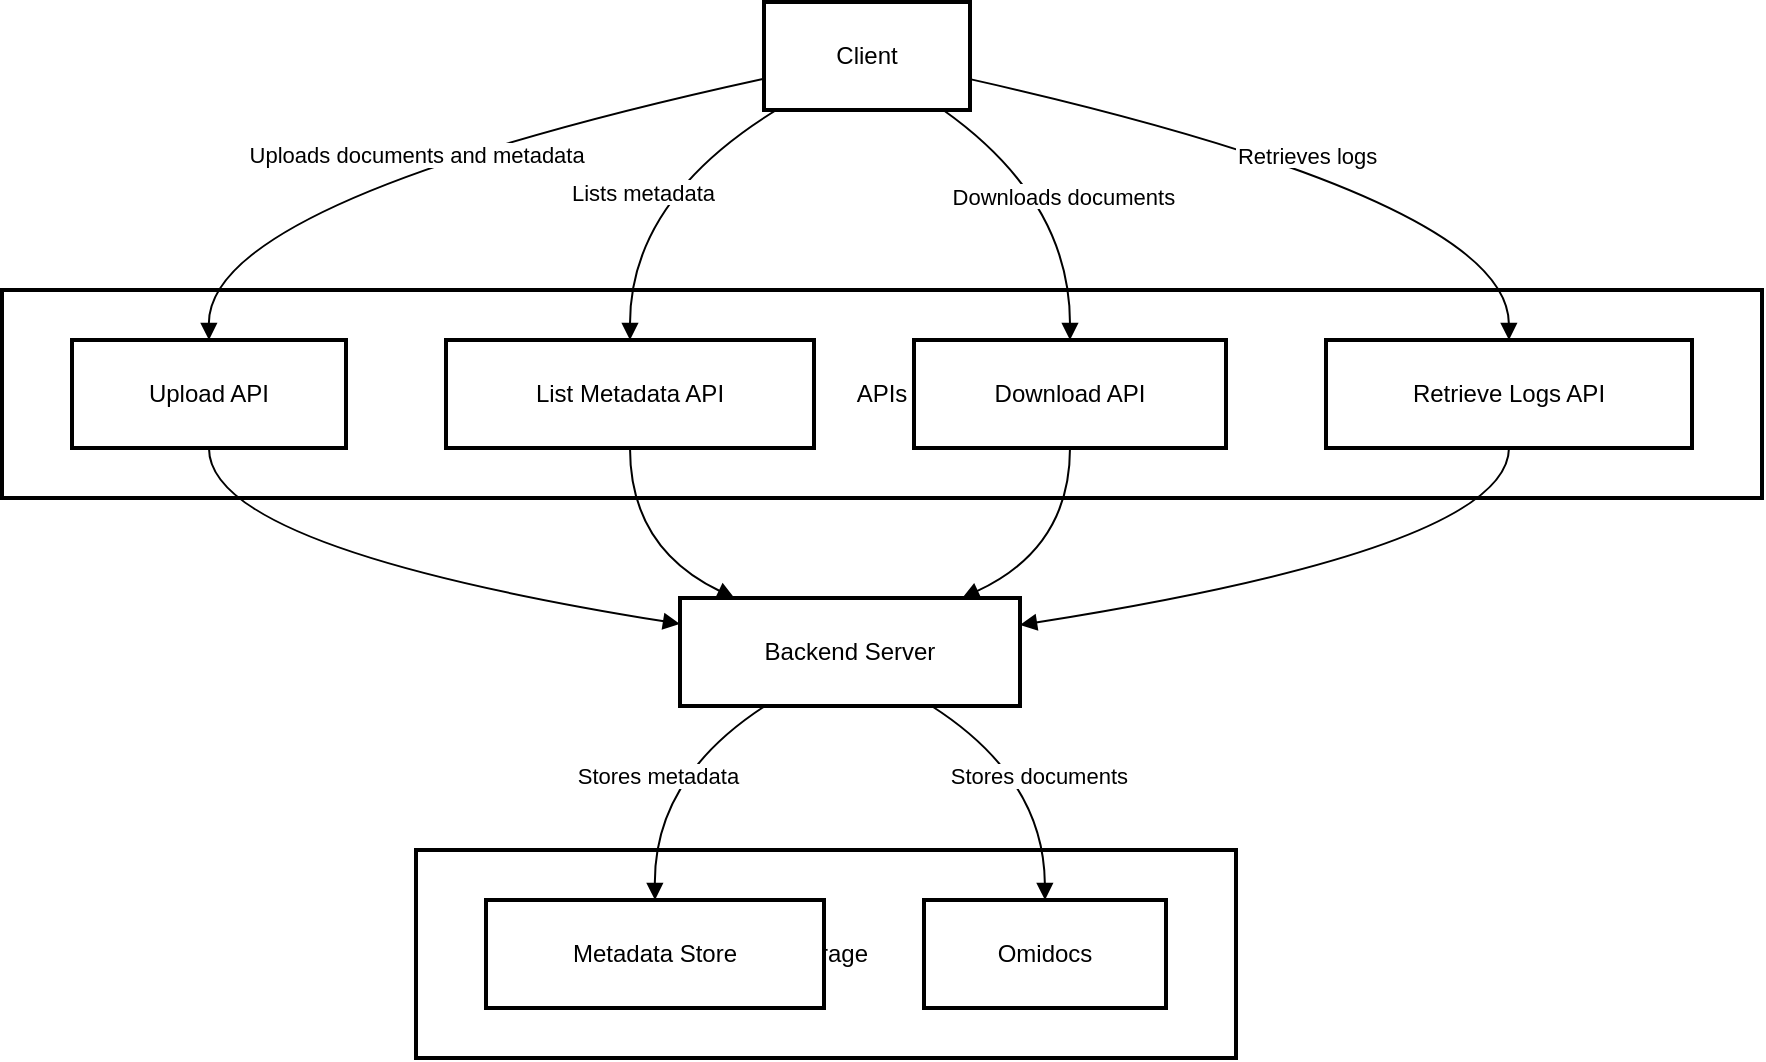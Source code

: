 <mxfile version="27.0.6">
  <diagram name="Page-1" id="NVpO1WrUbqTLspCH8p7m">
    <mxGraphModel>
      <root>
        <mxCell id="0" />
        <mxCell id="1" parent="0" />
        <mxCell id="2" value="Storage" style="whiteSpace=wrap;strokeWidth=2;" vertex="1" parent="1">
          <mxGeometry x="215" y="432" width="410" height="104" as="geometry" />
        </mxCell>
        <mxCell id="3" value="APIs" style="whiteSpace=wrap;strokeWidth=2;" vertex="1" parent="1">
          <mxGeometry x="8" y="152" width="880" height="104" as="geometry" />
        </mxCell>
        <mxCell id="4" value="Client" style="whiteSpace=wrap;strokeWidth=2;" vertex="1" parent="1">
          <mxGeometry x="389" y="8" width="103" height="54" as="geometry" />
        </mxCell>
        <mxCell id="5" value="Upload API" style="whiteSpace=wrap;strokeWidth=2;" vertex="1" parent="1">
          <mxGeometry x="43" y="177" width="137" height="54" as="geometry" />
        </mxCell>
        <mxCell id="6" value="List Metadata API" style="whiteSpace=wrap;strokeWidth=2;" vertex="1" parent="1">
          <mxGeometry x="230" y="177" width="184" height="54" as="geometry" />
        </mxCell>
        <mxCell id="7" value="Download API" style="whiteSpace=wrap;strokeWidth=2;" vertex="1" parent="1">
          <mxGeometry x="464" y="177" width="156" height="54" as="geometry" />
        </mxCell>
        <mxCell id="8" value="Retrieve Logs API" style="whiteSpace=wrap;strokeWidth=2;" vertex="1" parent="1">
          <mxGeometry x="670" y="177" width="183" height="54" as="geometry" />
        </mxCell>
        <mxCell id="9" value="Backend Server" style="whiteSpace=wrap;strokeWidth=2;" vertex="1" parent="1">
          <mxGeometry x="347" y="306" width="170" height="54" as="geometry" />
        </mxCell>
        <mxCell id="10" value="Metadata Store" style="whiteSpace=wrap;strokeWidth=2;" vertex="1" parent="1">
          <mxGeometry x="250" y="457" width="169" height="54" as="geometry" />
        </mxCell>
        <mxCell id="11" value="Omidocs" style="whiteSpace=wrap;strokeWidth=2;" vertex="1" parent="1">
          <mxGeometry x="469" y="457" width="121" height="54" as="geometry" />
        </mxCell>
        <mxCell id="12" value="Uploads documents and metadata" style="curved=1;startArrow=none;endArrow=block;exitX=0;exitY=0.71;entryX=0.5;entryY=0;" edge="1" parent="1" source="4" target="5">
          <mxGeometry relative="1" as="geometry">
            <Array as="points">
              <mxPoint x="111" y="107" />
            </Array>
          </mxGeometry>
        </mxCell>
        <mxCell id="13" value="Lists metadata" style="curved=1;startArrow=none;endArrow=block;exitX=0.06;exitY=1;entryX=0.5;entryY=0;" edge="1" parent="1" source="4" target="6">
          <mxGeometry relative="1" as="geometry">
            <Array as="points">
              <mxPoint x="322" y="107" />
            </Array>
          </mxGeometry>
        </mxCell>
        <mxCell id="14" value="Downloads documents" style="curved=1;startArrow=none;endArrow=block;exitX=0.87;exitY=1;entryX=0.5;entryY=0;" edge="1" parent="1" source="4" target="7">
          <mxGeometry relative="1" as="geometry">
            <Array as="points">
              <mxPoint x="542" y="107" />
            </Array>
          </mxGeometry>
        </mxCell>
        <mxCell id="15" value="Retrieves logs" style="curved=1;startArrow=none;endArrow=block;exitX=0.99;exitY=0.71;entryX=0.5;entryY=0;" edge="1" parent="1" source="4" target="8">
          <mxGeometry relative="1" as="geometry">
            <Array as="points">
              <mxPoint x="761" y="107" />
            </Array>
          </mxGeometry>
        </mxCell>
        <mxCell id="16" value="" style="curved=1;startArrow=none;endArrow=block;exitX=0.5;exitY=1;entryX=0;entryY=0.24;" edge="1" parent="1" source="5" target="9">
          <mxGeometry relative="1" as="geometry">
            <Array as="points">
              <mxPoint x="111" y="281" />
            </Array>
          </mxGeometry>
        </mxCell>
        <mxCell id="17" value="" style="curved=1;startArrow=none;endArrow=block;exitX=0.5;exitY=1;entryX=0.16;entryY=0;" edge="1" parent="1" source="6" target="9">
          <mxGeometry relative="1" as="geometry">
            <Array as="points">
              <mxPoint x="322" y="281" />
            </Array>
          </mxGeometry>
        </mxCell>
        <mxCell id="18" value="" style="curved=1;startArrow=none;endArrow=block;exitX=0.5;exitY=1;entryX=0.83;entryY=0;" edge="1" parent="1" source="7" target="9">
          <mxGeometry relative="1" as="geometry">
            <Array as="points">
              <mxPoint x="542" y="281" />
            </Array>
          </mxGeometry>
        </mxCell>
        <mxCell id="19" value="" style="curved=1;startArrow=none;endArrow=block;exitX=0.5;exitY=1;entryX=1;entryY=0.25;" edge="1" parent="1" source="8" target="9">
          <mxGeometry relative="1" as="geometry">
            <Array as="points">
              <mxPoint x="761" y="281" />
            </Array>
          </mxGeometry>
        </mxCell>
        <mxCell id="20" value="Stores metadata" style="curved=1;startArrow=none;endArrow=block;exitX=0.25;exitY=1;entryX=0.5;entryY=0.01;" edge="1" parent="1" source="9" target="10">
          <mxGeometry relative="1" as="geometry">
            <Array as="points">
              <mxPoint x="334" y="396" />
            </Array>
          </mxGeometry>
        </mxCell>
        <mxCell id="21" value="Stores documents" style="curved=1;startArrow=none;endArrow=block;exitX=0.74;exitY=1;entryX=0.5;entryY=0.01;" edge="1" parent="1" source="9" target="11">
          <mxGeometry relative="1" as="geometry">
            <Array as="points">
              <mxPoint x="529" y="396" />
            </Array>
          </mxGeometry>
        </mxCell>
      </root>
    </mxGraphModel>
  </diagram>
</mxfile>
